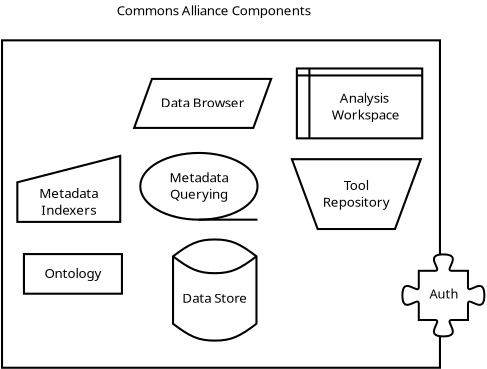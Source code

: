 <?xml version="1.0" encoding="UTF-8"?>
<dia:diagram xmlns:dia="http://www.lysator.liu.se/~alla/dia/">
  <dia:layer name="Background" visible="true" connectable="true" active="true">
    <dia:group>
      <dia:attribute name="meta">
        <dia:composite type="dict">
          <dia:attribute name="id">
            <dia:string>#Background#</dia:string>
          </dia:attribute>
        </dia:composite>
      </dia:attribute>
      <dia:attribute name="matrix"/>
      <dia:object type="Standard - Text" version="1" id="O0">
        <dia:attribute name="obj_pos">
          <dia:point val="21.218,5.265"/>
        </dia:attribute>
        <dia:attribute name="obj_bb">
          <dia:rectangle val="21.218,4.645;31.833,5.423"/>
        </dia:attribute>
        <dia:attribute name="text">
          <dia:composite type="text">
            <dia:attribute name="string">
              <dia:string>#Commons Alliance Components#</dia:string>
            </dia:attribute>
            <dia:attribute name="font">
              <dia:font family="sans" style="0" name="Helvetica"/>
            </dia:attribute>
            <dia:attribute name="height">
              <dia:real val="0.834"/>
            </dia:attribute>
            <dia:attribute name="pos">
              <dia:point val="21.218,5.265"/>
            </dia:attribute>
            <dia:attribute name="color">
              <dia:color val="#000000ff"/>
            </dia:attribute>
            <dia:attribute name="alignment">
              <dia:enum val="0"/>
            </dia:attribute>
          </dia:composite>
        </dia:attribute>
        <dia:attribute name="valign">
          <dia:enum val="3"/>
        </dia:attribute>
      </dia:object>
      <dia:group>
        <dia:attribute name="meta">
          <dia:composite type="dict"/>
        </dia:attribute>
        <dia:attribute name="matrix"/>
        <dia:object type="Standard - Box" version="0" id="O1">
          <dia:attribute name="obj_pos">
            <dia:point val="15.483,6.517"/>
          </dia:attribute>
          <dia:attribute name="obj_bb">
            <dia:rectangle val="15.431,6.464;37.431,22.938"/>
          </dia:attribute>
          <dia:attribute name="elem_corner">
            <dia:point val="15.483,6.517"/>
          </dia:attribute>
          <dia:attribute name="elem_width">
            <dia:real val="21.896"/>
          </dia:attribute>
          <dia:attribute name="elem_height">
            <dia:real val="16.37"/>
          </dia:attribute>
          <dia:attribute name="border_width">
            <dia:real val="0.104"/>
          </dia:attribute>
          <dia:attribute name="show_background">
            <dia:boolean val="true"/>
          </dia:attribute>
        </dia:object>
        <dia:object type="Standard - Text" version="1" id="O2">
          <dia:attribute name="obj_pos">
            <dia:point val="26.431,14.905"/>
          </dia:attribute>
          <dia:attribute name="obj_bb">
            <dia:rectangle val="26.431,14.285;26.431,15.062"/>
          </dia:attribute>
          <dia:attribute name="text">
            <dia:composite type="text">
              <dia:attribute name="string">
                <dia:string>##</dia:string>
              </dia:attribute>
              <dia:attribute name="font">
                <dia:font family="sans" style="0" name="Helvetica"/>
              </dia:attribute>
              <dia:attribute name="height">
                <dia:real val="0.834"/>
              </dia:attribute>
              <dia:attribute name="pos">
                <dia:point val="26.431,14.905"/>
              </dia:attribute>
              <dia:attribute name="color">
                <dia:color val="#000000ff"/>
              </dia:attribute>
              <dia:attribute name="alignment">
                <dia:enum val="1"/>
              </dia:attribute>
            </dia:composite>
          </dia:attribute>
          <dia:attribute name="valign">
            <dia:enum val="3"/>
          </dia:attribute>
        </dia:object>
      </dia:group>
      <dia:group>
        <dia:attribute name="meta">
          <dia:composite type="dict"/>
        </dia:attribute>
        <dia:attribute name="matrix"/>
        <dia:object type="Standard - Beziergon" version="0" id="O3">
          <dia:attribute name="obj_pos">
            <dia:point val="24.033,17.317"/>
          </dia:attribute>
          <dia:attribute name="obj_bb">
            <dia:rectangle val="23.981,16.422;28.256,21.583"/>
          </dia:attribute>
          <dia:attribute name="bez_points">
            <dia:point val="24.033,17.317"/>
            <dia:point val="24.867,16.685"/>
            <dia:point val="25.284,16.474"/>
            <dia:point val="26.119,16.474"/>
            <dia:point val="26.953,16.474"/>
            <dia:point val="27.37,16.685"/>
            <dia:point val="28.204,17.317"/>
            <dia:point val="28.204,18.441"/>
            <dia:point val="28.204,19.564"/>
            <dia:point val="28.204,20.688"/>
            <dia:point val="27.37,21.32"/>
            <dia:point val="26.953,21.531"/>
            <dia:point val="26.119,21.531"/>
            <dia:point val="25.284,21.531"/>
            <dia:point val="24.867,21.32"/>
            <dia:point val="24.033,20.688"/>
            <dia:point val="24.033,19.564"/>
            <dia:point val="24.033,18.441"/>
          </dia:attribute>
          <dia:attribute name="corner_types">
            <dia:enum val="2"/>
            <dia:enum val="2"/>
            <dia:enum val="2"/>
            <dia:enum val="2"/>
            <dia:enum val="2"/>
            <dia:enum val="2"/>
            <dia:enum val="2"/>
          </dia:attribute>
          <dia:attribute name="line_width">
            <dia:real val="0.104"/>
          </dia:attribute>
          <dia:attribute name="show_background">
            <dia:boolean val="true"/>
          </dia:attribute>
        </dia:object>
        <dia:object type="Standard - BezierLine" version="0" id="O4">
          <dia:attribute name="obj_pos">
            <dia:point val="24.033,17.317"/>
          </dia:attribute>
          <dia:attribute name="obj_bb">
            <dia:rectangle val="23.96,17.244;28.277,18.212"/>
          </dia:attribute>
          <dia:attribute name="bez_points">
            <dia:point val="24.033,17.317"/>
            <dia:point val="24.867,17.949"/>
            <dia:point val="25.284,18.16"/>
            <dia:point val="26.119,18.16"/>
            <dia:point val="26.953,18.16"/>
            <dia:point val="27.37,17.949"/>
            <dia:point val="28.204,17.317"/>
          </dia:attribute>
          <dia:attribute name="corner_types">
            <dia:enum val="2"/>
            <dia:enum val="2"/>
            <dia:enum val="2"/>
          </dia:attribute>
          <dia:attribute name="line_width">
            <dia:real val="0.104"/>
          </dia:attribute>
        </dia:object>
        <dia:object type="Standard - Text" version="1" id="O5">
          <dia:attribute name="obj_pos">
            <dia:point val="26.119,19.632"/>
          </dia:attribute>
          <dia:attribute name="obj_bb">
            <dia:rectangle val="24.332,19.012;27.905,19.79"/>
          </dia:attribute>
          <dia:attribute name="text">
            <dia:composite type="text">
              <dia:attribute name="string">
                <dia:string>#Data Store#</dia:string>
              </dia:attribute>
              <dia:attribute name="font">
                <dia:font family="sans" style="0" name="Helvetica"/>
              </dia:attribute>
              <dia:attribute name="height">
                <dia:real val="0.834"/>
              </dia:attribute>
              <dia:attribute name="pos">
                <dia:point val="26.119,19.632"/>
              </dia:attribute>
              <dia:attribute name="color">
                <dia:color val="#000000ff"/>
              </dia:attribute>
              <dia:attribute name="alignment">
                <dia:enum val="1"/>
              </dia:attribute>
            </dia:composite>
          </dia:attribute>
          <dia:attribute name="valign">
            <dia:enum val="3"/>
          </dia:attribute>
        </dia:object>
      </dia:group>
      <dia:group>
        <dia:attribute name="meta">
          <dia:composite type="dict"/>
        </dia:attribute>
        <dia:attribute name="matrix"/>
        <dia:object type="Standard - Polygon" version="0" id="O6">
          <dia:attribute name="obj_pos">
            <dia:point val="22.98,8.445"/>
          </dia:attribute>
          <dia:attribute name="obj_bb">
            <dia:rectangle val="22.014,8.393;29.014,10.948"/>
          </dia:attribute>
          <dia:attribute name="poly_points">
            <dia:point val="22.98,8.445"/>
            <dia:point val="28.94,8.445"/>
            <dia:point val="28.048,10.896"/>
            <dia:point val="22.088,10.896"/>
          </dia:attribute>
          <dia:attribute name="line_width">
            <dia:real val="0.104"/>
          </dia:attribute>
          <dia:attribute name="show_background">
            <dia:boolean val="true"/>
          </dia:attribute>
        </dia:object>
        <dia:object type="Standard - Text" version="1" id="O7">
          <dia:attribute name="obj_pos">
            <dia:point val="25.514,9.874"/>
          </dia:attribute>
          <dia:attribute name="obj_bb">
            <dia:rectangle val="23.258,9.254;27.77,10.031"/>
          </dia:attribute>
          <dia:attribute name="text">
            <dia:composite type="text">
              <dia:attribute name="string">
                <dia:string>#Data Browser#</dia:string>
              </dia:attribute>
              <dia:attribute name="font">
                <dia:font family="sans" style="0" name="Helvetica"/>
              </dia:attribute>
              <dia:attribute name="height">
                <dia:real val="0.834"/>
              </dia:attribute>
              <dia:attribute name="pos">
                <dia:point val="25.514,9.874"/>
              </dia:attribute>
              <dia:attribute name="color">
                <dia:color val="#000000ff"/>
              </dia:attribute>
              <dia:attribute name="alignment">
                <dia:enum val="1"/>
              </dia:attribute>
            </dia:composite>
          </dia:attribute>
          <dia:attribute name="valign">
            <dia:enum val="3"/>
          </dia:attribute>
        </dia:object>
      </dia:group>
      <dia:group>
        <dia:attribute name="meta">
          <dia:composite type="dict"/>
        </dia:attribute>
        <dia:attribute name="matrix"/>
        <dia:object type="Standard - Beziergon" version="0" id="O8">
          <dia:attribute name="obj_pos">
            <dia:point val="29.976,12.46"/>
          </dia:attribute>
          <dia:attribute name="obj_bb">
            <dia:rectangle val="29.901,12.408;36.494,16.005"/>
          </dia:attribute>
          <dia:attribute name="bez_points">
            <dia:point val="29.976,12.46"/>
            <dia:point val="32.124,12.46"/>
            <dia:point val="34.271,12.46"/>
            <dia:point val="36.419,12.46"/>
            <dia:point val="35.989,13.624"/>
            <dia:point val="35.56,14.788"/>
            <dia:point val="35.13,15.953"/>
            <dia:point val="33.842,15.953"/>
            <dia:point val="32.553,15.953"/>
            <dia:point val="31.265,15.953"/>
            <dia:point val="30.835,14.788"/>
            <dia:point val="30.406,13.624"/>
          </dia:attribute>
          <dia:attribute name="corner_types">
            <dia:enum val="2"/>
            <dia:enum val="2"/>
            <dia:enum val="2"/>
            <dia:enum val="2"/>
            <dia:enum val="2"/>
          </dia:attribute>
          <dia:attribute name="line_width">
            <dia:real val="0.104"/>
          </dia:attribute>
          <dia:attribute name="show_background">
            <dia:boolean val="true"/>
          </dia:attribute>
        </dia:object>
        <dia:object type="Standard - Text" version="1" id="O9">
          <dia:attribute name="obj_pos">
            <dia:point val="33.198,13.998"/>
          </dia:attribute>
          <dia:attribute name="obj_bb">
            <dia:rectangle val="31.425,13.378;34.97,14.989"/>
          </dia:attribute>
          <dia:attribute name="text">
            <dia:composite type="text">
              <dia:attribute name="string">
                <dia:string>#Tool
Repository#</dia:string>
              </dia:attribute>
              <dia:attribute name="font">
                <dia:font family="sans" style="0" name="Helvetica"/>
              </dia:attribute>
              <dia:attribute name="height">
                <dia:real val="0.834"/>
              </dia:attribute>
              <dia:attribute name="pos">
                <dia:point val="33.198,13.998"/>
              </dia:attribute>
              <dia:attribute name="color">
                <dia:color val="#000000ff"/>
              </dia:attribute>
              <dia:attribute name="alignment">
                <dia:enum val="1"/>
              </dia:attribute>
            </dia:composite>
          </dia:attribute>
          <dia:attribute name="valign">
            <dia:enum val="3"/>
          </dia:attribute>
        </dia:object>
      </dia:group>
      <dia:group>
        <dia:attribute name="meta">
          <dia:composite type="dict"/>
        </dia:attribute>
        <dia:attribute name="matrix"/>
        <dia:object type="Standard - Box" version="0" id="O10">
          <dia:attribute name="obj_pos">
            <dia:point val="30.224,7.924"/>
          </dia:attribute>
          <dia:attribute name="obj_bb">
            <dia:rectangle val="30.172,7.872;36.545,11.469"/>
          </dia:attribute>
          <dia:attribute name="elem_corner">
            <dia:point val="30.224,7.924"/>
          </dia:attribute>
          <dia:attribute name="elem_width">
            <dia:real val="6.269"/>
          </dia:attribute>
          <dia:attribute name="elem_height">
            <dia:real val="3.493"/>
          </dia:attribute>
          <dia:attribute name="border_width">
            <dia:real val="0.104"/>
          </dia:attribute>
          <dia:attribute name="show_background">
            <dia:boolean val="true"/>
          </dia:attribute>
        </dia:object>
        <dia:object type="Standard - Line" version="0" id="O11">
          <dia:attribute name="obj_pos">
            <dia:point val="30.851,7.924"/>
          </dia:attribute>
          <dia:attribute name="obj_bb">
            <dia:rectangle val="30.799,7.872;30.903,11.469"/>
          </dia:attribute>
          <dia:attribute name="conn_endpoints">
            <dia:point val="30.851,7.924"/>
            <dia:point val="30.851,11.417"/>
          </dia:attribute>
          <dia:attribute name="numcp">
            <dia:int val="1"/>
          </dia:attribute>
          <dia:attribute name="line_width">
            <dia:real val="0.104"/>
          </dia:attribute>
        </dia:object>
        <dia:object type="Standard - Line" version="0" id="O12">
          <dia:attribute name="obj_pos">
            <dia:point val="30.224,8.273"/>
          </dia:attribute>
          <dia:attribute name="obj_bb">
            <dia:rectangle val="30.172,8.221;36.545,8.326"/>
          </dia:attribute>
          <dia:attribute name="conn_endpoints">
            <dia:point val="30.224,8.273"/>
            <dia:point val="36.493,8.273"/>
          </dia:attribute>
          <dia:attribute name="numcp">
            <dia:int val="1"/>
          </dia:attribute>
          <dia:attribute name="line_width">
            <dia:real val="0.104"/>
          </dia:attribute>
        </dia:object>
        <dia:object type="Standard - Text" version="1" id="O13">
          <dia:attribute name="obj_pos">
            <dia:point val="33.672,9.637"/>
          </dia:attribute>
          <dia:attribute name="obj_bb">
            <dia:rectangle val="31.848,9.017;35.496,10.628"/>
          </dia:attribute>
          <dia:attribute name="text">
            <dia:composite type="text">
              <dia:attribute name="string">
                <dia:string>#Analysis 
Workspace#</dia:string>
              </dia:attribute>
              <dia:attribute name="font">
                <dia:font family="sans" style="0" name="Helvetica"/>
              </dia:attribute>
              <dia:attribute name="height">
                <dia:real val="0.834"/>
              </dia:attribute>
              <dia:attribute name="pos">
                <dia:point val="33.672,9.637"/>
              </dia:attribute>
              <dia:attribute name="color">
                <dia:color val="#000000ff"/>
              </dia:attribute>
              <dia:attribute name="alignment">
                <dia:enum val="1"/>
              </dia:attribute>
            </dia:composite>
          </dia:attribute>
          <dia:attribute name="valign">
            <dia:enum val="3"/>
          </dia:attribute>
        </dia:object>
      </dia:group>
      <dia:group>
        <dia:attribute name="meta">
          <dia:composite type="dict"/>
        </dia:attribute>
        <dia:attribute name="matrix"/>
        <dia:object type="Standard - Ellipse" version="0" id="O14">
          <dia:attribute name="obj_pos">
            <dia:point val="22.395,12.147"/>
          </dia:attribute>
          <dia:attribute name="obj_bb">
            <dia:rectangle val="22.343,12.095;28.308,15.536"/>
          </dia:attribute>
          <dia:attribute name="elem_corner">
            <dia:point val="22.395,12.147"/>
          </dia:attribute>
          <dia:attribute name="elem_width">
            <dia:real val="5.861"/>
          </dia:attribute>
          <dia:attribute name="elem_height">
            <dia:real val="3.336"/>
          </dia:attribute>
          <dia:attribute name="border_width">
            <dia:real val="0.104"/>
          </dia:attribute>
        </dia:object>
        <dia:object type="Standard - Line" version="0" id="O15">
          <dia:attribute name="obj_pos">
            <dia:point val="25.325,15.483"/>
          </dia:attribute>
          <dia:attribute name="obj_bb">
            <dia:rectangle val="25.273,15.431;28.308,15.536"/>
          </dia:attribute>
          <dia:attribute name="conn_endpoints">
            <dia:point val="25.325,15.483"/>
            <dia:point val="28.256,15.483"/>
          </dia:attribute>
          <dia:attribute name="numcp">
            <dia:int val="1"/>
          </dia:attribute>
          <dia:attribute name="line_width">
            <dia:real val="0.104"/>
          </dia:attribute>
        </dia:object>
        <dia:object type="Standard - Text" version="1" id="O16">
          <dia:attribute name="obj_pos">
            <dia:point val="25.325,13.607"/>
          </dia:attribute>
          <dia:attribute name="obj_bb">
            <dia:rectangle val="23.744,12.987;26.907,14.598"/>
          </dia:attribute>
          <dia:attribute name="text">
            <dia:composite type="text">
              <dia:attribute name="string">
                <dia:string>#Metadata
Querying#</dia:string>
              </dia:attribute>
              <dia:attribute name="font">
                <dia:font family="sans" style="0" name="Helvetica"/>
              </dia:attribute>
              <dia:attribute name="height">
                <dia:real val="0.834"/>
              </dia:attribute>
              <dia:attribute name="pos">
                <dia:point val="25.325,13.607"/>
              </dia:attribute>
              <dia:attribute name="color">
                <dia:color val="#000000ff"/>
              </dia:attribute>
              <dia:attribute name="alignment">
                <dia:enum val="1"/>
              </dia:attribute>
            </dia:composite>
          </dia:attribute>
          <dia:attribute name="valign">
            <dia:enum val="3"/>
          </dia:attribute>
        </dia:object>
      </dia:group>
      <dia:group>
        <dia:attribute name="meta">
          <dia:composite type="dict"/>
        </dia:attribute>
        <dia:attribute name="matrix"/>
        <dia:object type="Standard - Beziergon" version="0" id="O17">
          <dia:attribute name="obj_pos">
            <dia:point val="16.248,13.615"/>
          </dia:attribute>
          <dia:attribute name="obj_bb">
            <dia:rectangle val="16.196,12.227;21.444,15.649"/>
          </dia:attribute>
          <dia:attribute name="bez_points">
            <dia:point val="16.248,13.615"/>
            <dia:point val="17.963,13.175"/>
            <dia:point val="19.677,12.735"/>
            <dia:point val="21.391,12.295"/>
            <dia:point val="21.391,13.395"/>
            <dia:point val="21.391,14.496"/>
            <dia:point val="21.391,15.596"/>
            <dia:point val="19.677,15.596"/>
            <dia:point val="17.963,15.596"/>
            <dia:point val="16.248,15.596"/>
            <dia:point val="16.248,14.936"/>
            <dia:point val="16.248,14.276"/>
          </dia:attribute>
          <dia:attribute name="corner_types">
            <dia:enum val="2"/>
            <dia:enum val="2"/>
            <dia:enum val="2"/>
            <dia:enum val="2"/>
            <dia:enum val="2"/>
          </dia:attribute>
          <dia:attribute name="line_width">
            <dia:real val="0.104"/>
          </dia:attribute>
          <dia:attribute name="show_background">
            <dia:boolean val="true"/>
          </dia:attribute>
        </dia:object>
        <dia:object type="Standard - Text" version="1" id="O18">
          <dia:attribute name="obj_pos">
            <dia:point val="18.82,14.397"/>
          </dia:attribute>
          <dia:attribute name="obj_bb">
            <dia:rectangle val="17.239,13.777;20.401,15.389"/>
          </dia:attribute>
          <dia:attribute name="text">
            <dia:composite type="text">
              <dia:attribute name="string">
                <dia:string>#Metadata
Indexers#</dia:string>
              </dia:attribute>
              <dia:attribute name="font">
                <dia:font family="sans" style="0" name="Helvetica"/>
              </dia:attribute>
              <dia:attribute name="height">
                <dia:real val="0.834"/>
              </dia:attribute>
              <dia:attribute name="pos">
                <dia:point val="18.82,14.397"/>
              </dia:attribute>
              <dia:attribute name="color">
                <dia:color val="#000000ff"/>
              </dia:attribute>
              <dia:attribute name="alignment">
                <dia:enum val="1"/>
              </dia:attribute>
            </dia:composite>
          </dia:attribute>
          <dia:attribute name="valign">
            <dia:enum val="3"/>
          </dia:attribute>
        </dia:object>
      </dia:group>
      <dia:group>
        <dia:attribute name="meta">
          <dia:composite type="dict"/>
        </dia:attribute>
        <dia:attribute name="matrix"/>
        <dia:object type="Standard - Box" version="0" id="O19">
          <dia:attribute name="obj_pos">
            <dia:point val="16.578,17.204"/>
          </dia:attribute>
          <dia:attribute name="obj_bb">
            <dia:rectangle val="16.526,17.152;21.531,19.237"/>
          </dia:attribute>
          <dia:attribute name="elem_corner">
            <dia:point val="16.578,17.204"/>
          </dia:attribute>
          <dia:attribute name="elem_width">
            <dia:real val="4.9"/>
          </dia:attribute>
          <dia:attribute name="elem_height">
            <dia:real val="1.981"/>
          </dia:attribute>
          <dia:attribute name="border_width">
            <dia:real val="0.104"/>
          </dia:attribute>
          <dia:attribute name="show_background">
            <dia:boolean val="true"/>
          </dia:attribute>
        </dia:object>
        <dia:object type="Standard - Text" version="1" id="O20">
          <dia:attribute name="obj_pos">
            <dia:point val="19.028,18.398"/>
          </dia:attribute>
          <dia:attribute name="obj_bb">
            <dia:rectangle val="17.515,17.778;20.542,18.555"/>
          </dia:attribute>
          <dia:attribute name="text">
            <dia:composite type="text">
              <dia:attribute name="string">
                <dia:string>#Ontology#</dia:string>
              </dia:attribute>
              <dia:attribute name="font">
                <dia:font family="sans" style="0" name="Helvetica"/>
              </dia:attribute>
              <dia:attribute name="height">
                <dia:real val="0.834"/>
              </dia:attribute>
              <dia:attribute name="pos">
                <dia:point val="19.028,18.398"/>
              </dia:attribute>
              <dia:attribute name="color">
                <dia:color val="#000000ff"/>
              </dia:attribute>
              <dia:attribute name="alignment">
                <dia:enum val="1"/>
              </dia:attribute>
            </dia:composite>
          </dia:attribute>
          <dia:attribute name="valign">
            <dia:enum val="3"/>
          </dia:attribute>
        </dia:object>
      </dia:group>
    </dia:group>
    <dia:object type="Jigsaw - part_oooo" version="1" id="O21">
      <dia:attribute name="obj_pos">
        <dia:point val="35.5,17.22"/>
      </dia:attribute>
      <dia:attribute name="obj_bb">
        <dia:rectangle val="35.4,17.12;39.7,21.42"/>
      </dia:attribute>
      <dia:attribute name="meta">
        <dia:composite type="dict"/>
      </dia:attribute>
      <dia:attribute name="elem_corner">
        <dia:point val="35.5,17.22"/>
      </dia:attribute>
      <dia:attribute name="elem_width">
        <dia:real val="4.1"/>
      </dia:attribute>
      <dia:attribute name="elem_height">
        <dia:real val="4.1"/>
      </dia:attribute>
      <dia:attribute name="line_width">
        <dia:real val="0.1"/>
      </dia:attribute>
      <dia:attribute name="line_colour">
        <dia:color val="#000000ff"/>
      </dia:attribute>
      <dia:attribute name="fill_colour">
        <dia:color val="#ffffffff"/>
      </dia:attribute>
      <dia:attribute name="show_background">
        <dia:boolean val="true"/>
      </dia:attribute>
      <dia:attribute name="line_style">
        <dia:enum val="0"/>
        <dia:real val="1"/>
      </dia:attribute>
      <dia:attribute name="flip_horizontal">
        <dia:boolean val="false"/>
      </dia:attribute>
      <dia:attribute name="flip_vertical">
        <dia:boolean val="false"/>
      </dia:attribute>
      <dia:attribute name="subscale">
        <dia:real val="1"/>
      </dia:attribute>
    </dia:object>
    <dia:object type="Standard - Text" version="1" id="O22">
      <dia:attribute name="obj_pos">
        <dia:point val="36.85,19.42"/>
      </dia:attribute>
      <dia:attribute name="obj_bb">
        <dia:rectangle val="36.85,18.825;38.347,19.573"/>
      </dia:attribute>
      <dia:attribute name="text">
        <dia:composite type="text">
          <dia:attribute name="string">
            <dia:string>#Auth#</dia:string>
          </dia:attribute>
          <dia:attribute name="font">
            <dia:font family="sans" style="0" name="Helvetica"/>
          </dia:attribute>
          <dia:attribute name="height">
            <dia:real val="0.8"/>
          </dia:attribute>
          <dia:attribute name="pos">
            <dia:point val="36.85,19.42"/>
          </dia:attribute>
          <dia:attribute name="color">
            <dia:color val="#000000ff"/>
          </dia:attribute>
          <dia:attribute name="alignment">
            <dia:enum val="0"/>
          </dia:attribute>
        </dia:composite>
      </dia:attribute>
      <dia:attribute name="valign">
        <dia:enum val="3"/>
      </dia:attribute>
    </dia:object>
  </dia:layer>
</dia:diagram>
